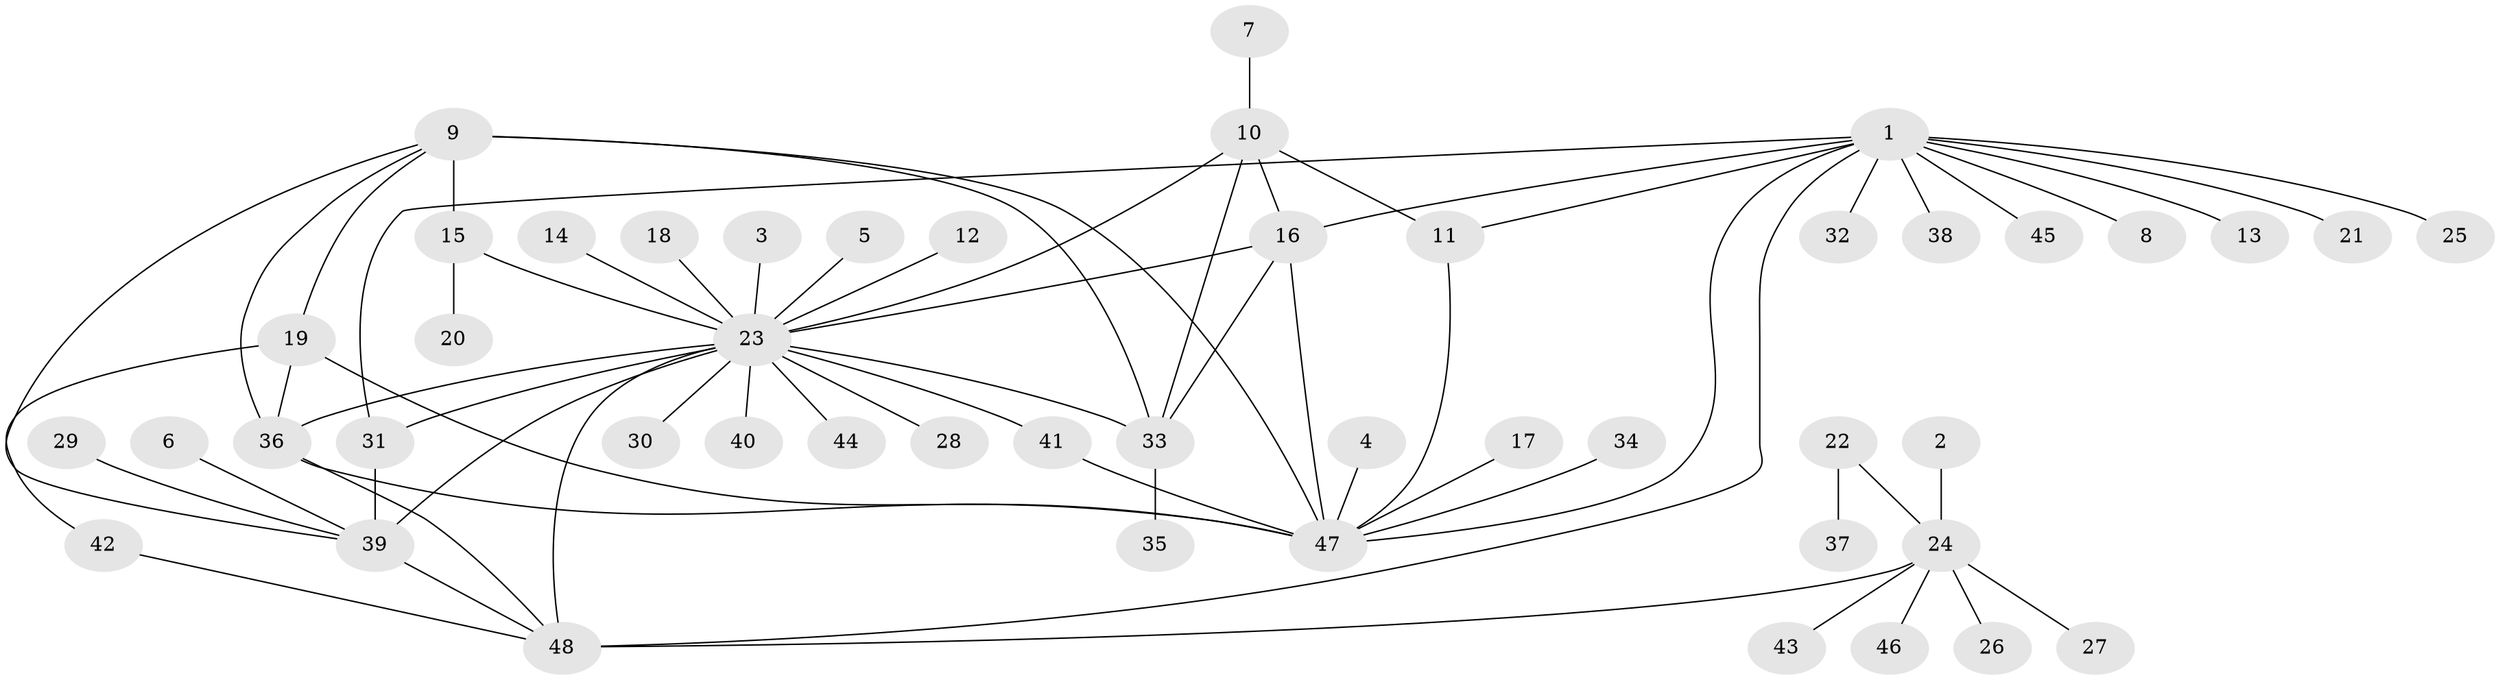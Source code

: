 // original degree distribution, {6: 0.06593406593406594, 7: 0.04395604395604396, 5: 0.03296703296703297, 13: 0.01098901098901099, 11: 0.01098901098901099, 4: 0.03296703296703297, 12: 0.01098901098901099, 9: 0.02197802197802198, 2: 0.2087912087912088, 1: 0.5164835164835165, 3: 0.04395604395604396}
// Generated by graph-tools (version 1.1) at 2025/50/03/09/25 03:50:26]
// undirected, 48 vertices, 67 edges
graph export_dot {
graph [start="1"]
  node [color=gray90,style=filled];
  1;
  2;
  3;
  4;
  5;
  6;
  7;
  8;
  9;
  10;
  11;
  12;
  13;
  14;
  15;
  16;
  17;
  18;
  19;
  20;
  21;
  22;
  23;
  24;
  25;
  26;
  27;
  28;
  29;
  30;
  31;
  32;
  33;
  34;
  35;
  36;
  37;
  38;
  39;
  40;
  41;
  42;
  43;
  44;
  45;
  46;
  47;
  48;
  1 -- 8 [weight=1.0];
  1 -- 11 [weight=1.0];
  1 -- 13 [weight=1.0];
  1 -- 16 [weight=1.0];
  1 -- 21 [weight=1.0];
  1 -- 25 [weight=1.0];
  1 -- 31 [weight=1.0];
  1 -- 32 [weight=1.0];
  1 -- 38 [weight=1.0];
  1 -- 45 [weight=1.0];
  1 -- 47 [weight=1.0];
  1 -- 48 [weight=1.0];
  2 -- 24 [weight=1.0];
  3 -- 23 [weight=1.0];
  4 -- 47 [weight=1.0];
  5 -- 23 [weight=1.0];
  6 -- 39 [weight=1.0];
  7 -- 10 [weight=1.0];
  9 -- 15 [weight=1.0];
  9 -- 19 [weight=1.0];
  9 -- 33 [weight=2.0];
  9 -- 36 [weight=1.0];
  9 -- 39 [weight=1.0];
  9 -- 47 [weight=1.0];
  10 -- 11 [weight=1.0];
  10 -- 16 [weight=1.0];
  10 -- 23 [weight=1.0];
  10 -- 33 [weight=1.0];
  11 -- 47 [weight=1.0];
  12 -- 23 [weight=1.0];
  14 -- 23 [weight=1.0];
  15 -- 20 [weight=1.0];
  15 -- 23 [weight=1.0];
  16 -- 23 [weight=2.0];
  16 -- 33 [weight=1.0];
  16 -- 47 [weight=1.0];
  17 -- 47 [weight=1.0];
  18 -- 23 [weight=1.0];
  19 -- 36 [weight=1.0];
  19 -- 42 [weight=1.0];
  19 -- 47 [weight=1.0];
  22 -- 24 [weight=1.0];
  22 -- 37 [weight=1.0];
  23 -- 28 [weight=1.0];
  23 -- 30 [weight=1.0];
  23 -- 31 [weight=1.0];
  23 -- 33 [weight=1.0];
  23 -- 36 [weight=1.0];
  23 -- 39 [weight=2.0];
  23 -- 40 [weight=1.0];
  23 -- 41 [weight=1.0];
  23 -- 44 [weight=1.0];
  23 -- 48 [weight=1.0];
  24 -- 26 [weight=1.0];
  24 -- 27 [weight=1.0];
  24 -- 43 [weight=1.0];
  24 -- 46 [weight=1.0];
  24 -- 48 [weight=3.0];
  29 -- 39 [weight=1.0];
  31 -- 39 [weight=2.0];
  33 -- 35 [weight=1.0];
  34 -- 47 [weight=1.0];
  36 -- 47 [weight=1.0];
  36 -- 48 [weight=2.0];
  39 -- 48 [weight=1.0];
  41 -- 47 [weight=1.0];
  42 -- 48 [weight=1.0];
}
